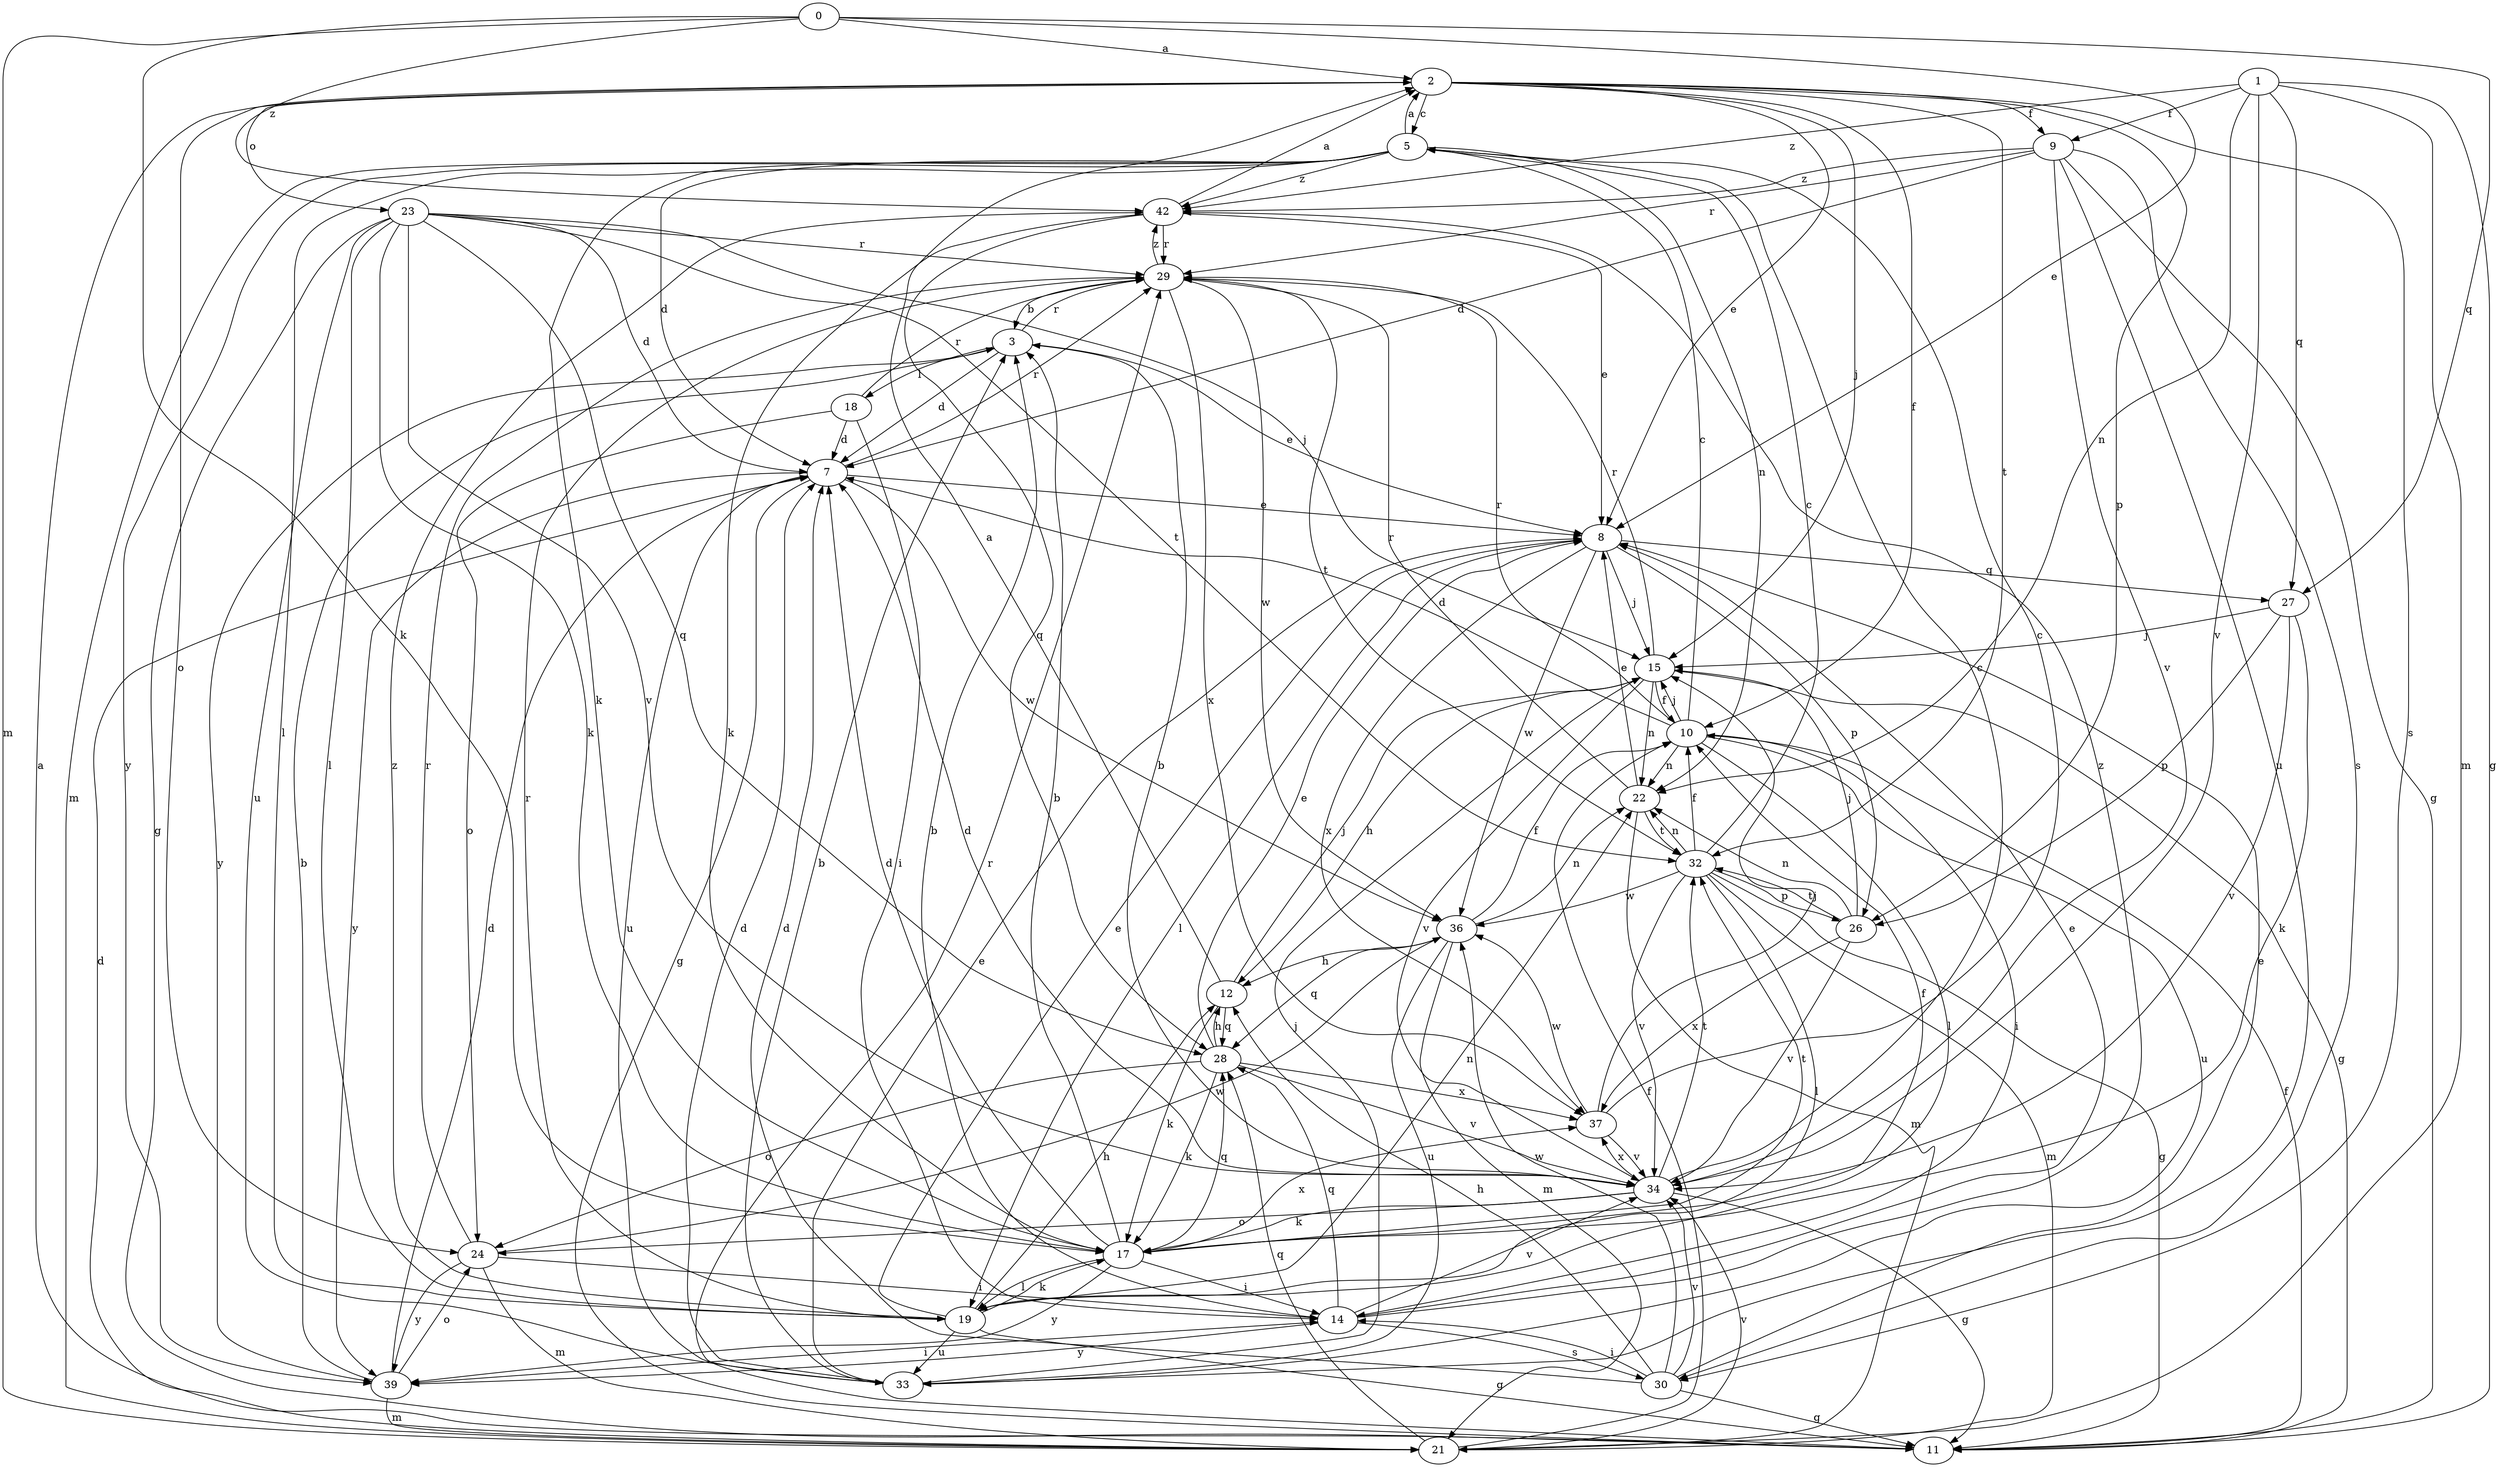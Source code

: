 strict digraph  {
0;
1;
2;
3;
5;
7;
8;
9;
10;
11;
12;
14;
15;
17;
18;
19;
21;
22;
23;
24;
26;
27;
28;
29;
30;
32;
33;
34;
36;
37;
39;
42;
0 -> 2  [label=a];
0 -> 8  [label=e];
0 -> 17  [label=k];
0 -> 21  [label=m];
0 -> 27  [label=q];
0 -> 42  [label=z];
1 -> 9  [label=f];
1 -> 11  [label=g];
1 -> 21  [label=m];
1 -> 22  [label=n];
1 -> 27  [label=q];
1 -> 34  [label=v];
1 -> 42  [label=z];
2 -> 5  [label=c];
2 -> 8  [label=e];
2 -> 9  [label=f];
2 -> 10  [label=f];
2 -> 15  [label=j];
2 -> 23  [label=o];
2 -> 24  [label=o];
2 -> 26  [label=p];
2 -> 30  [label=s];
2 -> 32  [label=t];
3 -> 7  [label=d];
3 -> 8  [label=e];
3 -> 18  [label=l];
3 -> 29  [label=r];
3 -> 39  [label=y];
5 -> 2  [label=a];
5 -> 7  [label=d];
5 -> 17  [label=k];
5 -> 19  [label=l];
5 -> 21  [label=m];
5 -> 22  [label=n];
5 -> 39  [label=y];
5 -> 42  [label=z];
7 -> 8  [label=e];
7 -> 11  [label=g];
7 -> 29  [label=r];
7 -> 33  [label=u];
7 -> 36  [label=w];
7 -> 39  [label=y];
8 -> 15  [label=j];
8 -> 19  [label=l];
8 -> 26  [label=p];
8 -> 27  [label=q];
8 -> 36  [label=w];
8 -> 37  [label=x];
9 -> 7  [label=d];
9 -> 11  [label=g];
9 -> 29  [label=r];
9 -> 30  [label=s];
9 -> 33  [label=u];
9 -> 34  [label=v];
9 -> 42  [label=z];
10 -> 5  [label=c];
10 -> 7  [label=d];
10 -> 14  [label=i];
10 -> 15  [label=j];
10 -> 19  [label=l];
10 -> 22  [label=n];
10 -> 29  [label=r];
10 -> 33  [label=u];
11 -> 2  [label=a];
11 -> 10  [label=f];
11 -> 29  [label=r];
12 -> 2  [label=a];
12 -> 15  [label=j];
12 -> 17  [label=k];
12 -> 28  [label=q];
14 -> 3  [label=b];
14 -> 8  [label=e];
14 -> 28  [label=q];
14 -> 30  [label=s];
14 -> 34  [label=v];
14 -> 39  [label=y];
14 -> 42  [label=z];
15 -> 10  [label=f];
15 -> 11  [label=g];
15 -> 12  [label=h];
15 -> 22  [label=n];
15 -> 29  [label=r];
15 -> 34  [label=v];
17 -> 3  [label=b];
17 -> 7  [label=d];
17 -> 10  [label=f];
17 -> 14  [label=i];
17 -> 19  [label=l];
17 -> 28  [label=q];
17 -> 32  [label=t];
17 -> 37  [label=x];
17 -> 39  [label=y];
18 -> 7  [label=d];
18 -> 14  [label=i];
18 -> 24  [label=o];
18 -> 29  [label=r];
19 -> 8  [label=e];
19 -> 11  [label=g];
19 -> 12  [label=h];
19 -> 17  [label=k];
19 -> 22  [label=n];
19 -> 29  [label=r];
19 -> 33  [label=u];
19 -> 42  [label=z];
21 -> 7  [label=d];
21 -> 10  [label=f];
21 -> 28  [label=q];
21 -> 34  [label=v];
22 -> 8  [label=e];
22 -> 21  [label=m];
22 -> 29  [label=r];
22 -> 32  [label=t];
23 -> 7  [label=d];
23 -> 11  [label=g];
23 -> 15  [label=j];
23 -> 17  [label=k];
23 -> 19  [label=l];
23 -> 28  [label=q];
23 -> 29  [label=r];
23 -> 32  [label=t];
23 -> 33  [label=u];
23 -> 34  [label=v];
24 -> 14  [label=i];
24 -> 21  [label=m];
24 -> 29  [label=r];
24 -> 36  [label=w];
24 -> 39  [label=y];
26 -> 15  [label=j];
26 -> 22  [label=n];
26 -> 32  [label=t];
26 -> 34  [label=v];
26 -> 37  [label=x];
27 -> 15  [label=j];
27 -> 17  [label=k];
27 -> 26  [label=p];
27 -> 34  [label=v];
28 -> 8  [label=e];
28 -> 12  [label=h];
28 -> 17  [label=k];
28 -> 24  [label=o];
28 -> 34  [label=v];
28 -> 37  [label=x];
29 -> 3  [label=b];
29 -> 32  [label=t];
29 -> 36  [label=w];
29 -> 37  [label=x];
29 -> 42  [label=z];
30 -> 7  [label=d];
30 -> 8  [label=e];
30 -> 11  [label=g];
30 -> 12  [label=h];
30 -> 14  [label=i];
30 -> 34  [label=v];
30 -> 36  [label=w];
32 -> 5  [label=c];
32 -> 10  [label=f];
32 -> 11  [label=g];
32 -> 19  [label=l];
32 -> 21  [label=m];
32 -> 22  [label=n];
32 -> 26  [label=p];
32 -> 34  [label=v];
32 -> 36  [label=w];
33 -> 3  [label=b];
33 -> 7  [label=d];
33 -> 8  [label=e];
33 -> 15  [label=j];
34 -> 3  [label=b];
34 -> 5  [label=c];
34 -> 7  [label=d];
34 -> 11  [label=g];
34 -> 17  [label=k];
34 -> 24  [label=o];
34 -> 32  [label=t];
34 -> 37  [label=x];
36 -> 10  [label=f];
36 -> 12  [label=h];
36 -> 21  [label=m];
36 -> 22  [label=n];
36 -> 28  [label=q];
36 -> 33  [label=u];
37 -> 5  [label=c];
37 -> 15  [label=j];
37 -> 34  [label=v];
37 -> 36  [label=w];
39 -> 3  [label=b];
39 -> 7  [label=d];
39 -> 14  [label=i];
39 -> 21  [label=m];
39 -> 24  [label=o];
42 -> 2  [label=a];
42 -> 8  [label=e];
42 -> 17  [label=k];
42 -> 28  [label=q];
42 -> 29  [label=r];
}
